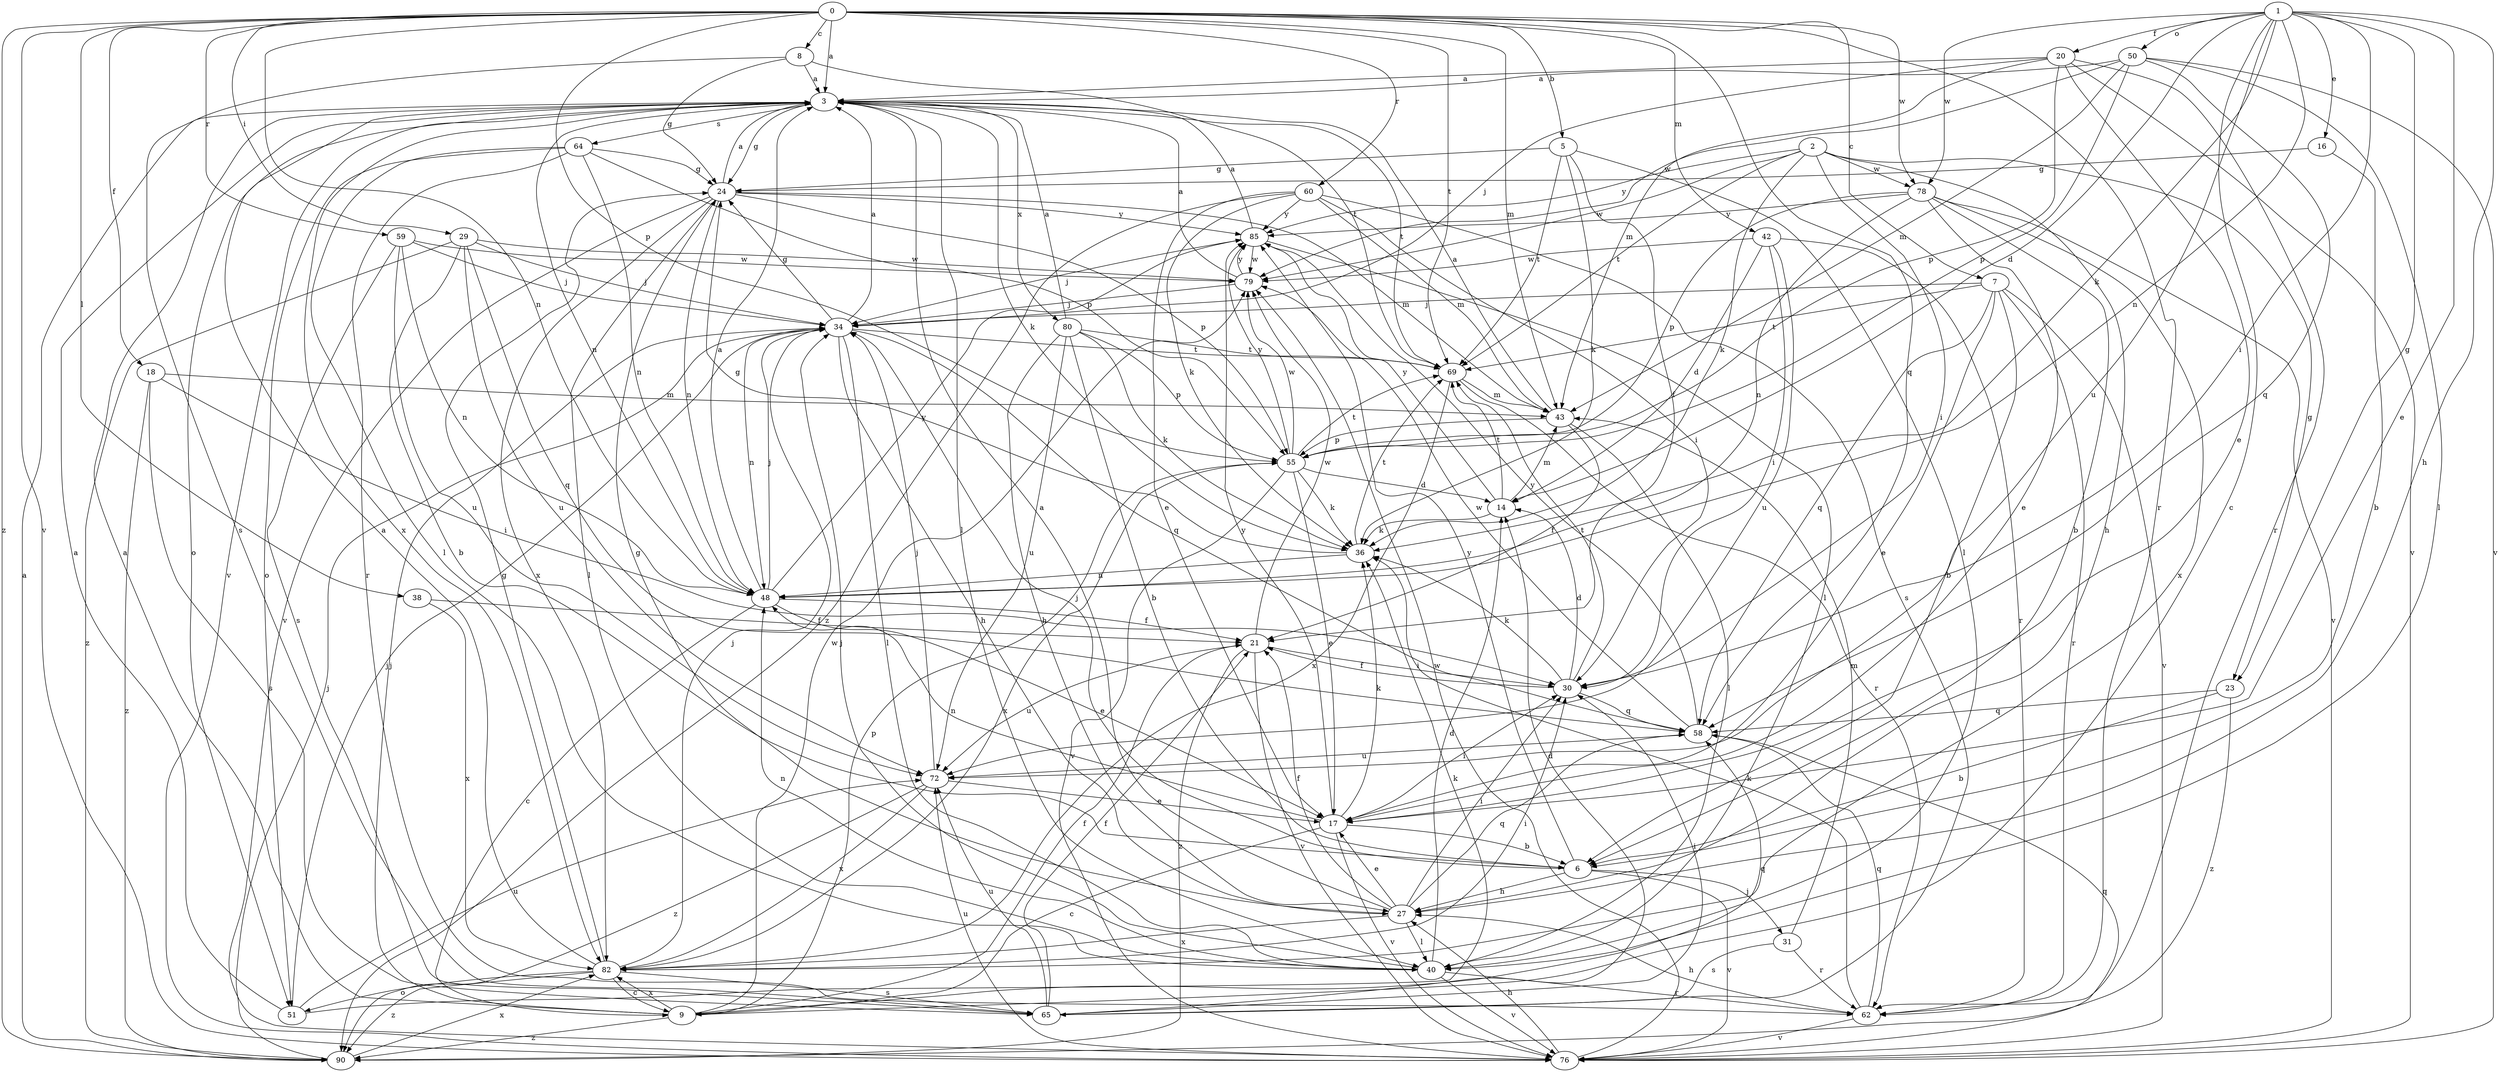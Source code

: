 strict digraph  {
0;
1;
2;
3;
5;
6;
7;
8;
9;
14;
16;
17;
18;
20;
21;
23;
24;
27;
29;
30;
31;
34;
36;
38;
40;
42;
43;
48;
50;
51;
55;
58;
59;
60;
62;
64;
65;
69;
72;
76;
78;
79;
80;
82;
85;
90;
0 -> 3  [label=a];
0 -> 5  [label=b];
0 -> 7  [label=c];
0 -> 8  [label=c];
0 -> 18  [label=f];
0 -> 29  [label=i];
0 -> 38  [label=l];
0 -> 42  [label=m];
0 -> 43  [label=m];
0 -> 48  [label=n];
0 -> 55  [label=p];
0 -> 58  [label=q];
0 -> 59  [label=r];
0 -> 60  [label=r];
0 -> 62  [label=r];
0 -> 69  [label=t];
0 -> 76  [label=v];
0 -> 78  [label=w];
0 -> 90  [label=z];
1 -> 9  [label=c];
1 -> 14  [label=d];
1 -> 16  [label=e];
1 -> 17  [label=e];
1 -> 20  [label=f];
1 -> 23  [label=g];
1 -> 27  [label=h];
1 -> 30  [label=i];
1 -> 36  [label=k];
1 -> 48  [label=n];
1 -> 50  [label=o];
1 -> 72  [label=u];
1 -> 78  [label=w];
2 -> 23  [label=g];
2 -> 27  [label=h];
2 -> 30  [label=i];
2 -> 36  [label=k];
2 -> 69  [label=t];
2 -> 78  [label=w];
2 -> 79  [label=w];
2 -> 85  [label=y];
3 -> 24  [label=g];
3 -> 36  [label=k];
3 -> 40  [label=l];
3 -> 48  [label=n];
3 -> 51  [label=o];
3 -> 64  [label=s];
3 -> 69  [label=t];
3 -> 76  [label=v];
3 -> 80  [label=x];
3 -> 82  [label=x];
5 -> 21  [label=f];
5 -> 24  [label=g];
5 -> 36  [label=k];
5 -> 40  [label=l];
5 -> 69  [label=t];
6 -> 27  [label=h];
6 -> 31  [label=j];
6 -> 34  [label=j];
6 -> 76  [label=v];
6 -> 85  [label=y];
7 -> 6  [label=b];
7 -> 17  [label=e];
7 -> 34  [label=j];
7 -> 58  [label=q];
7 -> 62  [label=r];
7 -> 69  [label=t];
7 -> 76  [label=v];
8 -> 3  [label=a];
8 -> 24  [label=g];
8 -> 65  [label=s];
8 -> 69  [label=t];
9 -> 3  [label=a];
9 -> 21  [label=f];
9 -> 34  [label=j];
9 -> 55  [label=p];
9 -> 58  [label=q];
9 -> 79  [label=w];
9 -> 82  [label=x];
9 -> 90  [label=z];
14 -> 36  [label=k];
14 -> 43  [label=m];
14 -> 69  [label=t];
14 -> 85  [label=y];
16 -> 6  [label=b];
16 -> 24  [label=g];
17 -> 6  [label=b];
17 -> 9  [label=c];
17 -> 30  [label=i];
17 -> 36  [label=k];
17 -> 48  [label=n];
17 -> 76  [label=v];
17 -> 85  [label=y];
18 -> 30  [label=i];
18 -> 43  [label=m];
18 -> 65  [label=s];
18 -> 90  [label=z];
20 -> 3  [label=a];
20 -> 17  [label=e];
20 -> 34  [label=j];
20 -> 43  [label=m];
20 -> 55  [label=p];
20 -> 62  [label=r];
20 -> 76  [label=v];
21 -> 30  [label=i];
21 -> 72  [label=u];
21 -> 76  [label=v];
21 -> 79  [label=w];
21 -> 90  [label=z];
23 -> 6  [label=b];
23 -> 58  [label=q];
23 -> 90  [label=z];
24 -> 3  [label=a];
24 -> 40  [label=l];
24 -> 43  [label=m];
24 -> 48  [label=n];
24 -> 55  [label=p];
24 -> 76  [label=v];
24 -> 82  [label=x];
24 -> 85  [label=y];
27 -> 3  [label=a];
27 -> 17  [label=e];
27 -> 21  [label=f];
27 -> 24  [label=g];
27 -> 30  [label=i];
27 -> 40  [label=l];
27 -> 58  [label=q];
27 -> 82  [label=x];
29 -> 6  [label=b];
29 -> 34  [label=j];
29 -> 58  [label=q];
29 -> 72  [label=u];
29 -> 79  [label=w];
29 -> 90  [label=z];
30 -> 14  [label=d];
30 -> 21  [label=f];
30 -> 36  [label=k];
30 -> 58  [label=q];
30 -> 69  [label=t];
31 -> 43  [label=m];
31 -> 62  [label=r];
31 -> 65  [label=s];
34 -> 3  [label=a];
34 -> 24  [label=g];
34 -> 27  [label=h];
34 -> 40  [label=l];
34 -> 48  [label=n];
34 -> 58  [label=q];
34 -> 69  [label=t];
36 -> 24  [label=g];
36 -> 48  [label=n];
36 -> 69  [label=t];
38 -> 21  [label=f];
38 -> 82  [label=x];
40 -> 14  [label=d];
40 -> 34  [label=j];
40 -> 48  [label=n];
40 -> 62  [label=r];
40 -> 76  [label=v];
42 -> 14  [label=d];
42 -> 30  [label=i];
42 -> 62  [label=r];
42 -> 72  [label=u];
42 -> 79  [label=w];
43 -> 3  [label=a];
43 -> 21  [label=f];
43 -> 40  [label=l];
43 -> 55  [label=p];
48 -> 3  [label=a];
48 -> 9  [label=c];
48 -> 17  [label=e];
48 -> 21  [label=f];
48 -> 34  [label=j];
48 -> 85  [label=y];
50 -> 3  [label=a];
50 -> 40  [label=l];
50 -> 43  [label=m];
50 -> 55  [label=p];
50 -> 58  [label=q];
50 -> 76  [label=v];
50 -> 79  [label=w];
51 -> 3  [label=a];
51 -> 34  [label=j];
51 -> 36  [label=k];
51 -> 72  [label=u];
55 -> 14  [label=d];
55 -> 17  [label=e];
55 -> 36  [label=k];
55 -> 69  [label=t];
55 -> 76  [label=v];
55 -> 79  [label=w];
55 -> 82  [label=x];
55 -> 85  [label=y];
58 -> 72  [label=u];
58 -> 79  [label=w];
58 -> 85  [label=y];
59 -> 34  [label=j];
59 -> 48  [label=n];
59 -> 65  [label=s];
59 -> 72  [label=u];
59 -> 79  [label=w];
60 -> 17  [label=e];
60 -> 30  [label=i];
60 -> 36  [label=k];
60 -> 43  [label=m];
60 -> 65  [label=s];
60 -> 85  [label=y];
60 -> 90  [label=z];
62 -> 27  [label=h];
62 -> 36  [label=k];
62 -> 58  [label=q];
62 -> 76  [label=v];
64 -> 24  [label=g];
64 -> 40  [label=l];
64 -> 48  [label=n];
64 -> 51  [label=o];
64 -> 55  [label=p];
64 -> 62  [label=r];
65 -> 14  [label=d];
65 -> 21  [label=f];
65 -> 30  [label=i];
65 -> 72  [label=u];
69 -> 43  [label=m];
69 -> 62  [label=r];
69 -> 82  [label=x];
72 -> 17  [label=e];
72 -> 34  [label=j];
72 -> 82  [label=x];
72 -> 90  [label=z];
76 -> 27  [label=h];
76 -> 58  [label=q];
76 -> 72  [label=u];
76 -> 79  [label=w];
78 -> 6  [label=b];
78 -> 17  [label=e];
78 -> 48  [label=n];
78 -> 55  [label=p];
78 -> 76  [label=v];
78 -> 82  [label=x];
78 -> 85  [label=y];
79 -> 3  [label=a];
79 -> 34  [label=j];
79 -> 85  [label=y];
80 -> 3  [label=a];
80 -> 6  [label=b];
80 -> 27  [label=h];
80 -> 36  [label=k];
80 -> 55  [label=p];
80 -> 69  [label=t];
80 -> 72  [label=u];
82 -> 3  [label=a];
82 -> 9  [label=c];
82 -> 24  [label=g];
82 -> 30  [label=i];
82 -> 34  [label=j];
82 -> 51  [label=o];
82 -> 65  [label=s];
82 -> 90  [label=z];
85 -> 3  [label=a];
85 -> 34  [label=j];
85 -> 40  [label=l];
85 -> 79  [label=w];
90 -> 3  [label=a];
90 -> 34  [label=j];
90 -> 82  [label=x];
}
